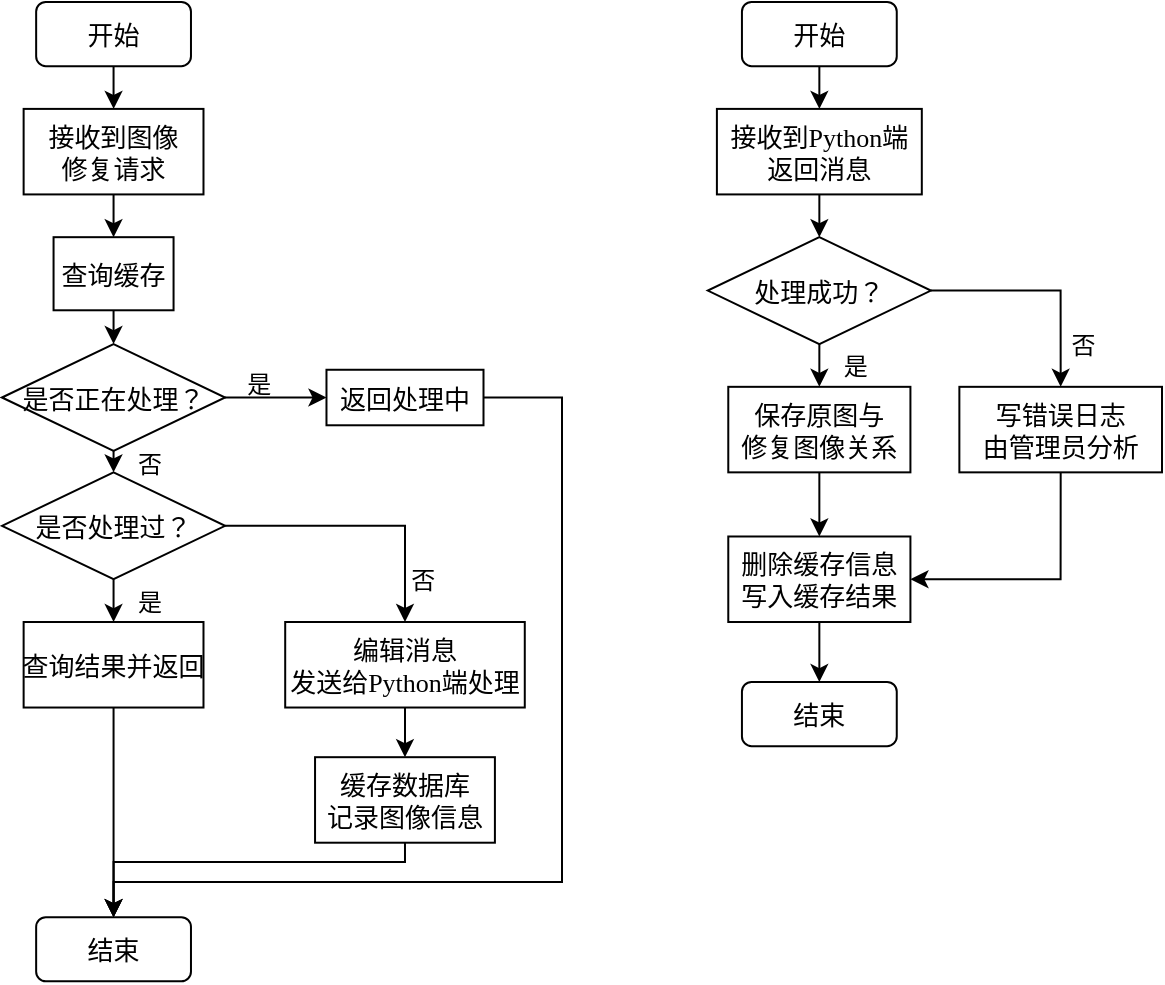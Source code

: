 <mxfile version="21.3.0" type="github">
  <diagram name="第 1 页" id="Fq_7bFFHUrejeTsrs-1e">
    <mxGraphModel dx="989" dy="556" grid="1" gridSize="10" guides="1" tooltips="1" connect="1" arrows="1" fold="1" page="1" pageScale="1" pageWidth="583" pageHeight="827" math="0" shadow="0">
      <root>
        <mxCell id="0" />
        <mxCell id="1" parent="0" />
        <mxCell id="0MIF7nP4EVPLEAdVTBuU-1" value="开始" style="rounded=1;fontSize=13;fontFamily=宋体;" parent="1" vertex="1">
          <mxGeometry x="17.076" width="77.409" height="32.069" as="geometry" />
        </mxCell>
        <mxCell id="0MIF7nP4EVPLEAdVTBuU-44" value="" style="edgeStyle=orthogonalEdgeStyle;rounded=0;orthogonalLoop=1;jettySize=auto;exitX=0.5;exitY=1;exitDx=0;exitDy=0;entryX=0.5;entryY=0;entryDx=0;entryDy=0;" parent="1" source="0MIF7nP4EVPLEAdVTBuU-2" target="0MIF7nP4EVPLEAdVTBuU-43" edge="1">
          <mxGeometry relative="1" as="geometry" />
        </mxCell>
        <mxCell id="0MIF7nP4EVPLEAdVTBuU-2" value="接收到图像&#xa;修复请求" style="rounded=0;fontSize=13;fontFamily=宋体;" parent="1" vertex="1">
          <mxGeometry x="10.815" y="53.448" width="89.931" height="42.759" as="geometry" />
        </mxCell>
        <mxCell id="0MIF7nP4EVPLEAdVTBuU-3" value="" style="edgeStyle=orthogonalEdgeStyle;rounded=0;orthogonalLoop=1;jettySize=auto;exitX=0.5;exitY=1;exitDx=0;exitDy=0;entryX=0.5;entryY=0;entryDx=0;entryDy=0;fontFamily=宋体;" parent="1" source="0MIF7nP4EVPLEAdVTBuU-1" target="0MIF7nP4EVPLEAdVTBuU-2" edge="1">
          <mxGeometry relative="1" as="geometry" />
        </mxCell>
        <mxCell id="0MIF7nP4EVPLEAdVTBuU-4" value="是否处理过？" style="rhombus;fontSize=13;fontFamily=宋体;" parent="1" vertex="1">
          <mxGeometry y="235.176" width="111.56" height="53.448" as="geometry" />
        </mxCell>
        <mxCell id="0MIF7nP4EVPLEAdVTBuU-7" value="查询结果并返回" style="rounded=0;fontSize=13;fontFamily=宋体;" parent="1" vertex="1">
          <mxGeometry x="10.815" y="310.004" width="89.931" height="42.759" as="geometry" />
        </mxCell>
        <mxCell id="0MIF7nP4EVPLEAdVTBuU-9" value="" style="edgeStyle=orthogonalEdgeStyle;rounded=0;orthogonalLoop=1;jettySize=auto;exitX=0.5;exitY=1;exitDx=0;exitDy=0;entryX=0.5;entryY=0;entryDx=0;entryDy=0;fontFamily=宋体;" parent="1" source="0MIF7nP4EVPLEAdVTBuU-4" target="0MIF7nP4EVPLEAdVTBuU-7" edge="1">
          <mxGeometry relative="1" as="geometry" />
        </mxCell>
        <mxCell id="0MIF7nP4EVPLEAdVTBuU-8" value="结束" style="rounded=1;fontSize=13;fontFamily=宋体;" parent="1" vertex="1">
          <mxGeometry x="17.076" y="457.591" width="77.409" height="32.069" as="geometry" />
        </mxCell>
        <mxCell id="0MIF7nP4EVPLEAdVTBuU-10" value="" style="edgeStyle=orthogonalEdgeStyle;rounded=0;orthogonalLoop=1;jettySize=auto;exitX=0.5;exitY=1;exitDx=0;exitDy=0;entryX=0.5;entryY=0;entryDx=0;entryDy=0;fontFamily=宋体;" parent="1" source="0MIF7nP4EVPLEAdVTBuU-7" target="0MIF7nP4EVPLEAdVTBuU-8" edge="1">
          <mxGeometry relative="1" as="geometry" />
        </mxCell>
        <mxCell id="0MIF7nP4EVPLEAdVTBuU-51" value="" style="edgeStyle=orthogonalEdgeStyle;rounded=0;orthogonalLoop=1;jettySize=auto;exitX=0.5;exitY=1;exitDx=0;exitDy=0;entryX=0.5;entryY=0;entryDx=0;entryDy=0;" parent="1" source="0MIF7nP4EVPLEAdVTBuU-11" target="0MIF7nP4EVPLEAdVTBuU-39" edge="1">
          <mxGeometry relative="1" as="geometry" />
        </mxCell>
        <mxCell id="0MIF7nP4EVPLEAdVTBuU-11" value="编辑消息&#xa;发送给Python端处理" style="rounded=0;fontSize=13;fontFamily=宋体;" parent="1" vertex="1">
          <mxGeometry x="141.6" y="310" width="119.79" height="42.76" as="geometry" />
        </mxCell>
        <mxCell id="0MIF7nP4EVPLEAdVTBuU-12" value="" style="edgeStyle=orthogonalEdgeStyle;rounded=0;orthogonalLoop=1;jettySize=auto;exitX=1;exitY=0.5;exitDx=0;exitDy=0;entryX=0.5;entryY=0;entryDx=0;entryDy=0;fontFamily=宋体;" parent="1" source="0MIF7nP4EVPLEAdVTBuU-4" target="0MIF7nP4EVPLEAdVTBuU-11" edge="1">
          <mxGeometry relative="1" as="geometry" />
        </mxCell>
        <mxCell id="0MIF7nP4EVPLEAdVTBuU-14" value="接收到Python端&#xa;返回消息" style="rounded=0;fontSize=13;fontFamily=宋体;" parent="1" vertex="1">
          <mxGeometry x="357.448" y="53.448" width="102.453" height="42.759" as="geometry" />
        </mxCell>
        <mxCell id="0MIF7nP4EVPLEAdVTBuU-17" value="" style="edgeStyle=orthogonalEdgeStyle;rounded=0;orthogonalLoop=1;jettySize=auto;exitX=0.5;exitY=1;exitDx=0;exitDy=0;entryX=0.5;entryY=0;entryDx=0;entryDy=0;fontFamily=宋体;" parent="1" source="0MIF7nP4EVPLEAdVTBuU-15" target="0MIF7nP4EVPLEAdVTBuU-14" edge="1">
          <mxGeometry relative="1" as="geometry" />
        </mxCell>
        <mxCell id="0MIF7nP4EVPLEAdVTBuU-15" value="开始" style="rounded=1;fontSize=13;fontFamily=宋体;" parent="1" vertex="1">
          <mxGeometry x="369.971" width="77.409" height="32.069" as="geometry" />
        </mxCell>
        <mxCell id="0MIF7nP4EVPLEAdVTBuU-16" value="处理成功？" style="rhombus;fontSize=13;fontFamily=宋体;" parent="1" vertex="1">
          <mxGeometry x="352.895" y="117.586" width="111.56" height="53.448" as="geometry" />
        </mxCell>
        <mxCell id="0MIF7nP4EVPLEAdVTBuU-18" value="" style="edgeStyle=orthogonalEdgeStyle;rounded=0;orthogonalLoop=1;jettySize=auto;exitX=0.5;exitY=1;exitDx=0;exitDy=0;entryX=0.5;entryY=0;entryDx=0;entryDy=0;fontFamily=宋体;" parent="1" source="0MIF7nP4EVPLEAdVTBuU-14" target="0MIF7nP4EVPLEAdVTBuU-16" edge="1">
          <mxGeometry relative="1" as="geometry" />
        </mxCell>
        <mxCell id="0MIF7nP4EVPLEAdVTBuU-57" value="" style="edgeStyle=orthogonalEdgeStyle;rounded=0;orthogonalLoop=1;jettySize=auto;exitX=0.5;exitY=1;exitDx=0;exitDy=0;entryX=0.5;entryY=0;entryDx=0;entryDy=0;" parent="1" source="0MIF7nP4EVPLEAdVTBuU-21" target="0MIF7nP4EVPLEAdVTBuU-55" edge="1">
          <mxGeometry relative="1" as="geometry" />
        </mxCell>
        <mxCell id="0MIF7nP4EVPLEAdVTBuU-21" value="保存原图与&#xa;修复图像关系" style="rounded=0;fontSize=13;fontFamily=宋体;" parent="1" vertex="1">
          <mxGeometry x="363.14" y="192.414" width="91.07" height="42.759" as="geometry" />
        </mxCell>
        <mxCell id="0MIF7nP4EVPLEAdVTBuU-33" value="" style="edgeStyle=orthogonalEdgeStyle;rounded=0;orthogonalLoop=1;jettySize=auto;exitX=0.5;exitY=1;exitDx=0;exitDy=0;entryX=0.5;entryY=0;entryDx=0;entryDy=0;fontFamily=宋体;" parent="1" source="0MIF7nP4EVPLEAdVTBuU-16" target="0MIF7nP4EVPLEAdVTBuU-21" edge="1">
          <mxGeometry relative="1" as="geometry" />
        </mxCell>
        <mxCell id="0MIF7nP4EVPLEAdVTBuU-56" value="" style="edgeStyle=orthogonalEdgeStyle;rounded=0;orthogonalLoop=1;jettySize=auto;exitX=0.5;exitY=1;exitDx=0;exitDy=0;entryX=1;entryY=0.5;entryDx=0;entryDy=0;" parent="1" source="0MIF7nP4EVPLEAdVTBuU-22" target="0MIF7nP4EVPLEAdVTBuU-55" edge="1">
          <mxGeometry relative="1" as="geometry" />
        </mxCell>
        <mxCell id="0MIF7nP4EVPLEAdVTBuU-22" value="写错误日志&#xa;由管理员分析" style="rounded=0;fontSize=13;fontFamily=宋体;" parent="1" vertex="1">
          <mxGeometry x="478.685" y="192.414" width="101.315" height="42.759" as="geometry" />
        </mxCell>
        <mxCell id="0MIF7nP4EVPLEAdVTBuU-32" value="" style="edgeStyle=orthogonalEdgeStyle;rounded=0;orthogonalLoop=1;jettySize=auto;exitX=1;exitY=0.5;exitDx=0;exitDy=0;entryX=0.5;entryY=0;entryDx=0;entryDy=0;fontFamily=宋体;" parent="1" source="0MIF7nP4EVPLEAdVTBuU-16" target="0MIF7nP4EVPLEAdVTBuU-22" edge="1">
          <mxGeometry relative="1" as="geometry" />
        </mxCell>
        <mxCell id="0MIF7nP4EVPLEAdVTBuU-23" value="结束" style="rounded=1;fontSize=13;fontFamily=宋体;" parent="1" vertex="1">
          <mxGeometry x="369.971" y="340.001" width="77.409" height="32.069" as="geometry" />
        </mxCell>
        <mxCell id="0MIF7nP4EVPLEAdVTBuU-28" value="是" style="text;strokeColor=none;fillColor=none;align=center;verticalAlign=middle;rounded=0;fontFamily=宋体;" parent="1" vertex="1">
          <mxGeometry x="56.919" y="288.624" width="34.151" height="21.379" as="geometry" />
        </mxCell>
        <mxCell id="0MIF7nP4EVPLEAdVTBuU-29" value="否" style="text;strokeColor=none;fillColor=none;align=center;verticalAlign=middle;rounded=0;fontFamily=宋体;" parent="1" vertex="1">
          <mxGeometry x="193.523" y="277.935" width="34.151" height="21.379" as="geometry" />
        </mxCell>
        <mxCell id="0MIF7nP4EVPLEAdVTBuU-30" value="是" style="text;strokeColor=none;fillColor=none;align=center;verticalAlign=middle;rounded=0;fontFamily=宋体;" parent="1" vertex="1">
          <mxGeometry x="409.814" y="171.034" width="34.151" height="21.379" as="geometry" />
        </mxCell>
        <mxCell id="0MIF7nP4EVPLEAdVTBuU-36" value="否" style="text;strokeColor=none;fillColor=none;align=center;verticalAlign=middle;rounded=0;fontFamily=宋体;" parent="1" vertex="1">
          <mxGeometry x="523.651" y="160.345" width="34.151" height="21.379" as="geometry" />
        </mxCell>
        <mxCell id="0MIF7nP4EVPLEAdVTBuU-52" value="" style="edgeStyle=orthogonalEdgeStyle;rounded=0;orthogonalLoop=1;jettySize=auto;exitX=0.5;exitY=1;exitDx=0;exitDy=0;entryX=0.5;entryY=0;entryDx=0;entryDy=0;" parent="1" source="0MIF7nP4EVPLEAdVTBuU-39" target="0MIF7nP4EVPLEAdVTBuU-8" edge="1">
          <mxGeometry relative="1" as="geometry">
            <Array as="points">
              <mxPoint x="202" y="430" />
              <mxPoint x="56" y="430" />
            </Array>
          </mxGeometry>
        </mxCell>
        <mxCell id="0MIF7nP4EVPLEAdVTBuU-39" value="缓存数据库&#xa;记录图像信息" style="rounded=0;fontSize=13;fontFamily=宋体;" parent="1" vertex="1">
          <mxGeometry x="156.525" y="377.594" width="89.931" height="42.759" as="geometry" />
        </mxCell>
        <mxCell id="0MIF7nP4EVPLEAdVTBuU-41" value="" style="edgeStyle=orthogonalEdgeStyle;rounded=0;orthogonalLoop=1;jettySize=auto;exitX=0.5;exitY=1;exitDx=0;exitDy=0;entryX=0.5;entryY=0;entryDx=0;entryDy=0;" parent="1" source="0MIF7nP4EVPLEAdVTBuU-40" target="0MIF7nP4EVPLEAdVTBuU-4" edge="1">
          <mxGeometry relative="1" as="geometry" />
        </mxCell>
        <mxCell id="0MIF7nP4EVPLEAdVTBuU-49" value="" style="edgeStyle=orthogonalEdgeStyle;rounded=0;orthogonalLoop=1;jettySize=auto;" parent="1" source="0MIF7nP4EVPLEAdVTBuU-40" target="0MIF7nP4EVPLEAdVTBuU-48" edge="1">
          <mxGeometry relative="1" as="geometry" />
        </mxCell>
        <mxCell id="0MIF7nP4EVPLEAdVTBuU-40" value="是否正在处理？" style="rhombus;fontSize=13;fontFamily=宋体;" parent="1" vertex="1">
          <mxGeometry y="171.036" width="111.56" height="53.448" as="geometry" />
        </mxCell>
        <mxCell id="0MIF7nP4EVPLEAdVTBuU-46" value="" style="edgeStyle=orthogonalEdgeStyle;rounded=0;orthogonalLoop=1;jettySize=auto;exitX=0.5;exitY=1;exitDx=0;exitDy=0;entryX=0.5;entryY=0;entryDx=0;entryDy=0;" parent="1" source="0MIF7nP4EVPLEAdVTBuU-43" target="0MIF7nP4EVPLEAdVTBuU-40" edge="1">
          <mxGeometry relative="1" as="geometry" />
        </mxCell>
        <mxCell id="0MIF7nP4EVPLEAdVTBuU-43" value="查询缓存" style="rounded=0;fontSize=13;fontFamily=宋体;" parent="1" vertex="1">
          <mxGeometry x="25.78" y="117.59" width="60" height="36.55" as="geometry" />
        </mxCell>
        <mxCell id="0MIF7nP4EVPLEAdVTBuU-50" value="" style="edgeStyle=orthogonalEdgeStyle;rounded=0;orthogonalLoop=1;jettySize=auto;exitX=1;exitY=0.5;exitDx=0;exitDy=0;entryX=0.5;entryY=0;entryDx=0;entryDy=0;" parent="1" source="0MIF7nP4EVPLEAdVTBuU-48" target="0MIF7nP4EVPLEAdVTBuU-8" edge="1">
          <mxGeometry relative="1" as="geometry">
            <Array as="points">
              <mxPoint x="280" y="198" />
              <mxPoint x="280" y="440" />
              <mxPoint x="56" y="440" />
            </Array>
          </mxGeometry>
        </mxCell>
        <mxCell id="0MIF7nP4EVPLEAdVTBuU-48" value="返回处理中" style="fontSize=13;fontFamily=宋体;" parent="1" vertex="1">
          <mxGeometry x="162.24" y="183.88" width="78.51" height="27.76" as="geometry" />
        </mxCell>
        <mxCell id="0MIF7nP4EVPLEAdVTBuU-53" value="是" style="text;strokeColor=none;fillColor=none;align=center;verticalAlign=middle;rounded=0;fontFamily=宋体;" parent="1" vertex="1">
          <mxGeometry x="111.559" y="180.004" width="34.151" height="21.379" as="geometry" />
        </mxCell>
        <mxCell id="0MIF7nP4EVPLEAdVTBuU-54" value="否" style="text;strokeColor=none;fillColor=none;align=center;verticalAlign=middle;rounded=0;fontFamily=宋体;" parent="1" vertex="1">
          <mxGeometry x="56.923" y="220.005" width="34.151" height="21.379" as="geometry" />
        </mxCell>
        <mxCell id="0MIF7nP4EVPLEAdVTBuU-58" value="" style="edgeStyle=orthogonalEdgeStyle;rounded=0;orthogonalLoop=1;jettySize=auto;exitX=0.5;exitY=1;exitDx=0;exitDy=0;entryX=0.5;entryY=0;entryDx=0;entryDy=0;" parent="1" source="0MIF7nP4EVPLEAdVTBuU-55" target="0MIF7nP4EVPLEAdVTBuU-23" edge="1">
          <mxGeometry relative="1" as="geometry" />
        </mxCell>
        <mxCell id="0MIF7nP4EVPLEAdVTBuU-55" value="删除缓存信息&#xa;写入缓存结果" style="rounded=0;fontSize=13;fontFamily=宋体;" parent="1" vertex="1">
          <mxGeometry x="363.14" y="267.244" width="91.07" height="42.759" as="geometry" />
        </mxCell>
      </root>
    </mxGraphModel>
  </diagram>
</mxfile>
